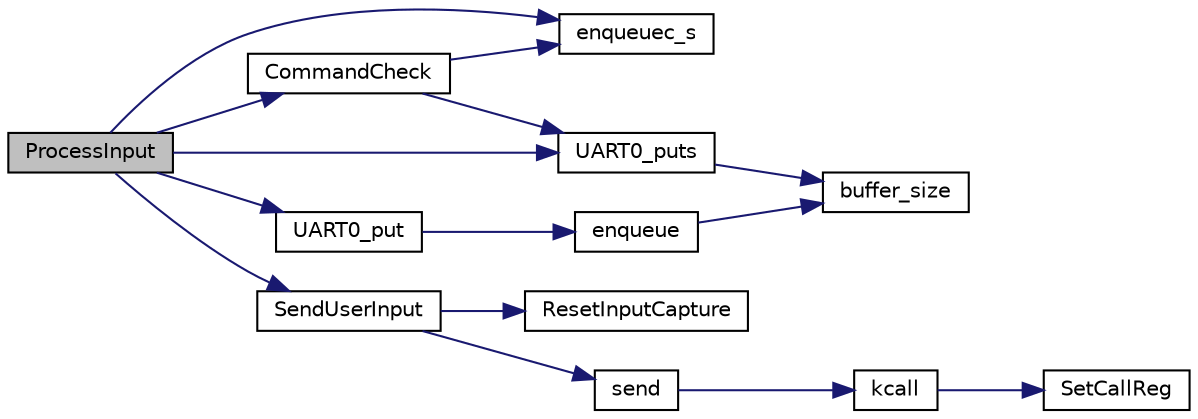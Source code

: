 digraph "ProcessInput"
{
 // LATEX_PDF_SIZE
  edge [fontname="Helvetica",fontsize="10",labelfontname="Helvetica",labelfontsize="10"];
  node [fontname="Helvetica",fontsize="10",shape=record];
  rankdir="LR";
  Node1 [label="ProcessInput",height=0.2,width=0.4,color="black", fillcolor="grey75", style="filled", fontcolor="black",tooltip="Processes an input character sent from UART."];
  Node1 -> Node2 [color="midnightblue",fontsize="10",style="solid",fontname="Helvetica"];
  Node2 [label="CommandCheck",height=0.2,width=0.4,color="black", fillcolor="white", style="filled",URL="$k__terminal_8c.html#a17d4e3cec6e8979d90f76e0c1c8ed02b",tooltip="Checks terminal's buffer for valid commands and calls their respective handler functions."];
  Node2 -> Node3 [color="midnightblue",fontsize="10",style="solid",fontname="Helvetica"];
  Node3 [label="enqueuec_s",height=0.2,width=0.4,color="black", fillcolor="white", style="filled",URL="$cirbuffer_8c.html#a714b70e22e9cbbf8a456f8d745ac2399",tooltip="Safely Queues a char/byte into a circular buffer."];
  Node2 -> Node4 [color="midnightblue",fontsize="10",style="solid",fontname="Helvetica"];
  Node4 [label="UART0_puts",height=0.2,width=0.4,color="black", fillcolor="white", style="filled",URL="$uart_8c.html#a2d797721c4a028583e8a104199f9075d",tooltip="Sends char string to UART 0."];
  Node4 -> Node5 [color="midnightblue",fontsize="10",style="solid",fontname="Helvetica"];
  Node5 [label="buffer_size",height=0.2,width=0.4,color="black", fillcolor="white", style="filled",URL="$cirbuffer_8c.html#a2f814236dddb19be2d91c62b2f2c90ce",tooltip="Get the size of the buffer/How many characters are currently queued."];
  Node1 -> Node3 [color="midnightblue",fontsize="10",style="solid",fontname="Helvetica"];
  Node1 -> Node6 [color="midnightblue",fontsize="10",style="solid",fontname="Helvetica"];
  Node6 [label="SendUserInput",height=0.2,width=0.4,color="black", fillcolor="white", style="filled",URL="$k__terminal_8c.html#a1b445477a235c3a0764638e73c8025a8",tooltip="Sends captured input to process that requested it."];
  Node6 -> Node7 [color="midnightblue",fontsize="10",style="solid",fontname="Helvetica"];
  Node7 [label="ResetInputCapture",height=0.2,width=0.4,color="black", fillcolor="white", style="filled",URL="$k__terminal_8c.html#a09406fe2c7ef6d8a6ee586f645c27f1f",tooltip="Resets the terminal's input capture settings."];
  Node6 -> Node8 [color="midnightblue",fontsize="10",style="solid",fontname="Helvetica"];
  Node8 [label="send",height=0.2,width=0.4,color="black", fillcolor="white", style="filled",URL="$calls_8c.html#a89d7c5e892dc1998d7663efa98d9f487",tooltip="Send a message to a process."];
  Node8 -> Node9 [color="midnightblue",fontsize="10",style="solid",fontname="Helvetica"];
  Node9 [label="kcall",height=0.2,width=0.4,color="black", fillcolor="white", style="filled",URL="$calls_8c.html#a84f7c9fb55cbe7f8924be7b30eef3926",tooltip="Sets up the kernel call and gives CPU control to the kernel to service the call."];
  Node9 -> Node10 [color="midnightblue",fontsize="10",style="solid",fontname="Helvetica"];
  Node10 [label="SetCallReg",height=0.2,width=0.4,color="black", fillcolor="white", style="filled",URL="$k__cpu_8c.html#a49e8ab7828a8458da2c0a7115ceb5076",tooltip="Sets the designated kernel call register with a pointer to a kernel call structure."];
  Node1 -> Node11 [color="midnightblue",fontsize="10",style="solid",fontname="Helvetica"];
  Node11 [label="UART0_put",height=0.2,width=0.4,color="black", fillcolor="white", style="filled",URL="$uart_8c.html#a60a498bb600eed8421130f6c7e7e19ae",tooltip="Sends byte stream to UART 0."];
  Node11 -> Node12 [color="midnightblue",fontsize="10",style="solid",fontname="Helvetica"];
  Node12 [label="enqueue",height=0.2,width=0.4,color="black", fillcolor="white", style="filled",URL="$cirbuffer_8c.html#a83992d4464ed839807002c80786085e6",tooltip="Enqueues a length of bytes into a circular buffer."];
  Node12 -> Node5 [color="midnightblue",fontsize="10",style="solid",fontname="Helvetica"];
  Node1 -> Node4 [color="midnightblue",fontsize="10",style="solid",fontname="Helvetica"];
}
